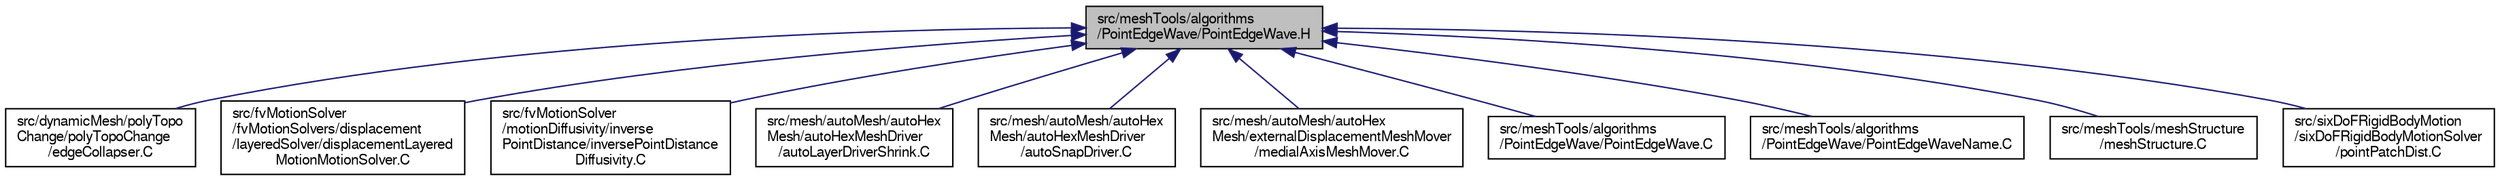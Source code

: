 digraph "src/meshTools/algorithms/PointEdgeWave/PointEdgeWave.H"
{
  bgcolor="transparent";
  edge [fontname="FreeSans",fontsize="10",labelfontname="FreeSans",labelfontsize="10"];
  node [fontname="FreeSans",fontsize="10",shape=record];
  Node99 [label="src/meshTools/algorithms\l/PointEdgeWave/PointEdgeWave.H",height=0.2,width=0.4,color="black", fillcolor="grey75", style="filled", fontcolor="black"];
  Node99 -> Node100 [dir="back",color="midnightblue",fontsize="10",style="solid",fontname="FreeSans"];
  Node100 [label="src/dynamicMesh/polyTopo\lChange/polyTopoChange\l/edgeCollapser.C",height=0.2,width=0.4,color="black",URL="$a00716.html"];
  Node99 -> Node101 [dir="back",color="midnightblue",fontsize="10",style="solid",fontname="FreeSans"];
  Node101 [label="src/fvMotionSolver\l/fvMotionSolvers/displacement\l/layeredSolver/displacementLayered\lMotionMotionSolver.C",height=0.2,width=0.4,color="black",URL="$a04391.html"];
  Node99 -> Node102 [dir="back",color="midnightblue",fontsize="10",style="solid",fontname="FreeSans"];
  Node102 [label="src/fvMotionSolver\l/motionDiffusivity/inverse\lPointDistance/inversePointDistance\lDiffusivity.C",height=0.2,width=0.4,color="black",URL="$a04478.html"];
  Node99 -> Node103 [dir="back",color="midnightblue",fontsize="10",style="solid",fontname="FreeSans"];
  Node103 [label="src/mesh/autoMesh/autoHex\lMesh/autoHexMeshDriver\l/autoLayerDriverShrink.C",height=0.2,width=0.4,color="black",URL="$a06839.html",tooltip="Shrinking mesh (part of adding cell layers) "];
  Node99 -> Node104 [dir="back",color="midnightblue",fontsize="10",style="solid",fontname="FreeSans"];
  Node104 [label="src/mesh/autoMesh/autoHex\lMesh/autoHexMeshDriver\l/autoSnapDriver.C",height=0.2,width=0.4,color="black",URL="$a06851.html",tooltip="All to do with snapping to the surface. "];
  Node99 -> Node105 [dir="back",color="midnightblue",fontsize="10",style="solid",fontname="FreeSans"];
  Node105 [label="src/mesh/autoMesh/autoHex\lMesh/externalDisplacementMeshMover\l/medialAxisMeshMover.C",height=0.2,width=0.4,color="black",URL="$a06899.html"];
  Node99 -> Node106 [dir="back",color="midnightblue",fontsize="10",style="solid",fontname="FreeSans"];
  Node106 [label="src/meshTools/algorithms\l/PointEdgeWave/PointEdgeWave.C",height=0.2,width=0.4,color="black",URL="$a07229.html"];
  Node99 -> Node107 [dir="back",color="midnightblue",fontsize="10",style="solid",fontname="FreeSans"];
  Node107 [label="src/meshTools/algorithms\l/PointEdgeWave/PointEdgeWaveName.C",height=0.2,width=0.4,color="black",URL="$a07235.html"];
  Node99 -> Node108 [dir="back",color="midnightblue",fontsize="10",style="solid",fontname="FreeSans"];
  Node108 [label="src/meshTools/meshStructure\l/meshStructure.C",height=0.2,width=0.4,color="black",URL="$a07640.html"];
  Node99 -> Node109 [dir="back",color="midnightblue",fontsize="10",style="solid",fontname="FreeSans"];
  Node109 [label="src/sixDoFRigidBodyMotion\l/sixDoFRigidBodyMotionSolver\l/pointPatchDist.C",height=0.2,width=0.4,color="black",URL="$a15023.html"];
}
